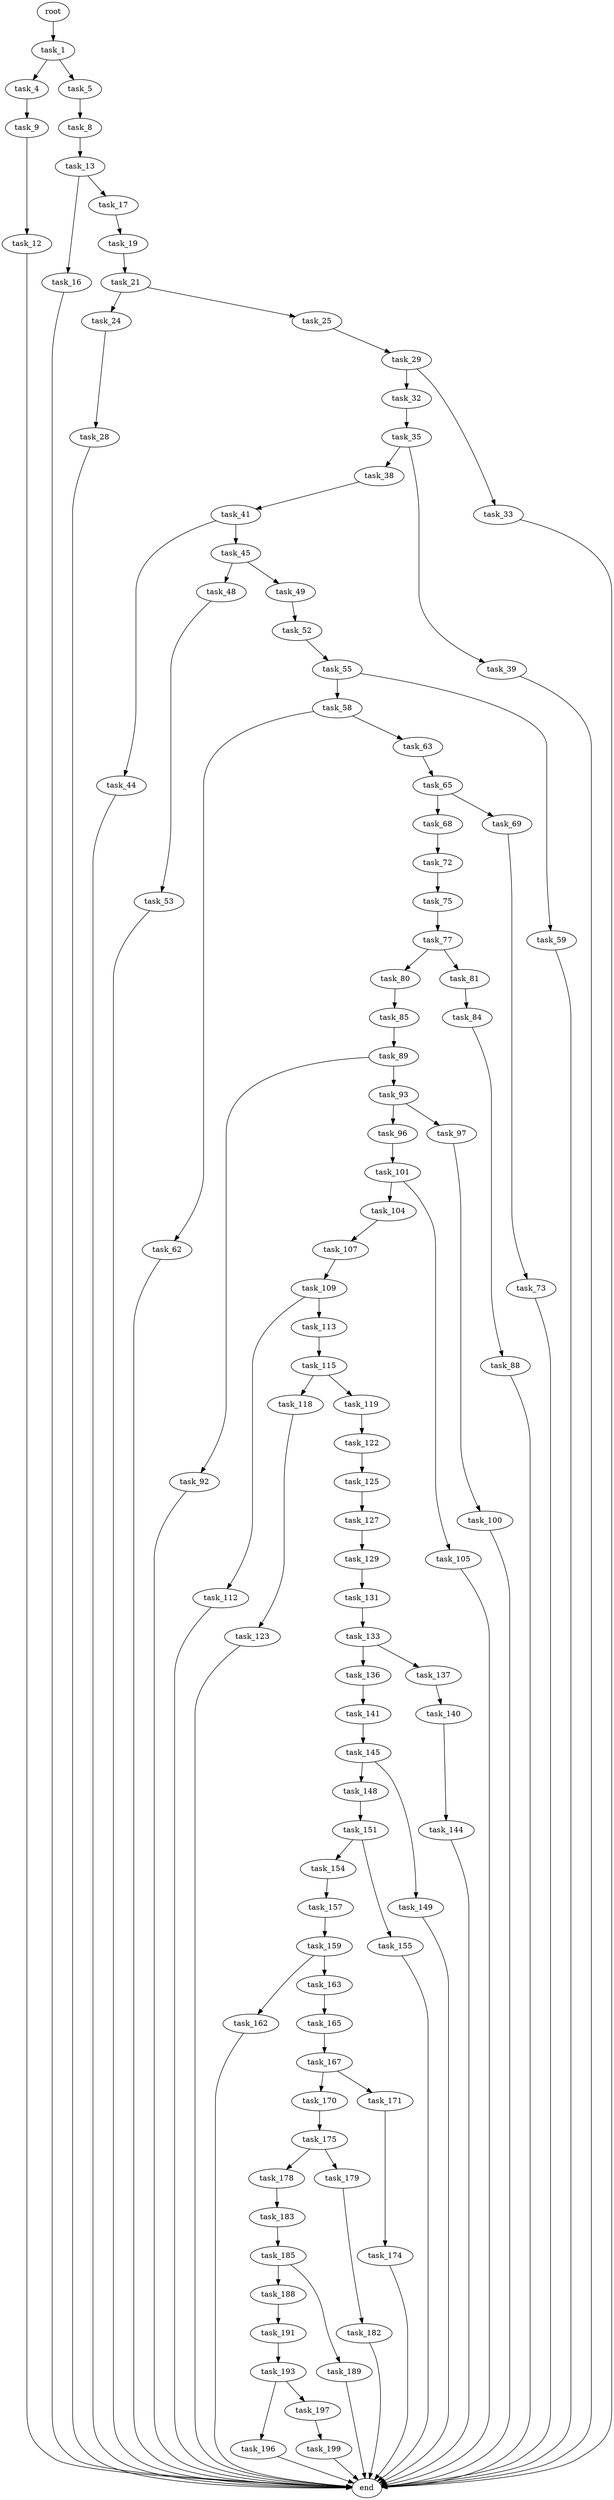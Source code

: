 digraph G {
  root [size="0.000000"];
  task_1 [size="677619718012.000000"];
  task_4 [size="368293445632.000000"];
  task_5 [size="85495226906.000000"];
  task_9 [size="4098382079.000000"];
  task_8 [size="872855963091.000000"];
  task_13 [size="417896577177.000000"];
  task_12 [size="2065617077.000000"];
  end [size="0.000000"];
  task_16 [size="2625820726.000000"];
  task_17 [size="368293445632.000000"];
  task_19 [size="231928233984.000000"];
  task_21 [size="18479199951.000000"];
  task_24 [size="549755813888.000000"];
  task_25 [size="782757789696.000000"];
  task_28 [size="7826308138.000000"];
  task_29 [size="134217728000.000000"];
  task_32 [size="68719476736.000000"];
  task_33 [size="11861570876.000000"];
  task_35 [size="606561678947.000000"];
  task_38 [size="231928233984.000000"];
  task_39 [size="1424444551.000000"];
  task_41 [size="1258011859836.000000"];
  task_44 [size="18935606414.000000"];
  task_45 [size="209267354533.000000"];
  task_48 [size="779683292730.000000"];
  task_49 [size="9210278364.000000"];
  task_53 [size="12619399528.000000"];
  task_52 [size="231928233984.000000"];
  task_55 [size="105622681560.000000"];
  task_58 [size="782757789696.000000"];
  task_59 [size="549755813888.000000"];
  task_62 [size="26319054625.000000"];
  task_63 [size="68719476736.000000"];
  task_65 [size="344779173498.000000"];
  task_68 [size="82970621908.000000"];
  task_69 [size="68719476736.000000"];
  task_72 [size="68719476736.000000"];
  task_73 [size="1073741824000.000000"];
  task_75 [size="8589934592.000000"];
  task_77 [size="134217728000.000000"];
  task_80 [size="100147551534.000000"];
  task_81 [size="28991029248.000000"];
  task_85 [size="4479377704.000000"];
  task_84 [size="231928233984.000000"];
  task_88 [size="102528477096.000000"];
  task_89 [size="748992411544.000000"];
  task_92 [size="7030287710.000000"];
  task_93 [size="782757789696.000000"];
  task_96 [size="741359448739.000000"];
  task_97 [size="404759546423.000000"];
  task_101 [size="13861574286.000000"];
  task_100 [size="54503091723.000000"];
  task_104 [size="28991029248.000000"];
  task_105 [size="1073741824000.000000"];
  task_107 [size="32181175301.000000"];
  task_109 [size="2579325274.000000"];
  task_112 [size="46356067186.000000"];
  task_113 [size="25876943232.000000"];
  task_115 [size="231928233984.000000"];
  task_118 [size="231928233984.000000"];
  task_119 [size="68719476736.000000"];
  task_123 [size="434771683046.000000"];
  task_122 [size="737268653888.000000"];
  task_125 [size="909930520383.000000"];
  task_127 [size="8589934592.000000"];
  task_129 [size="947793843550.000000"];
  task_131 [size="8589934592.000000"];
  task_133 [size="28973945800.000000"];
  task_136 [size="135184599025.000000"];
  task_137 [size="549755813888.000000"];
  task_141 [size="116708312892.000000"];
  task_140 [size="6620095928.000000"];
  task_144 [size="216978569022.000000"];
  task_145 [size="10813244059.000000"];
  task_148 [size="47891749944.000000"];
  task_149 [size="231928233984.000000"];
  task_151 [size="181904724294.000000"];
  task_154 [size="368293445632.000000"];
  task_155 [size="28991029248.000000"];
  task_157 [size="368293445632.000000"];
  task_159 [size="210557277598.000000"];
  task_162 [size="1073741824000.000000"];
  task_163 [size="416074196544.000000"];
  task_165 [size="139466791404.000000"];
  task_167 [size="2158270463.000000"];
  task_170 [size="4551142650.000000"];
  task_171 [size="1025006347562.000000"];
  task_175 [size="180765914052.000000"];
  task_174 [size="11309961460.000000"];
  task_178 [size="106749036348.000000"];
  task_179 [size="324336973856.000000"];
  task_183 [size="8589934592.000000"];
  task_182 [size="406426457156.000000"];
  task_185 [size="231928233984.000000"];
  task_188 [size="3010810570.000000"];
  task_189 [size="7877754736.000000"];
  task_191 [size="549755813888.000000"];
  task_193 [size="231928233984.000000"];
  task_196 [size="6693608591.000000"];
  task_197 [size="821101547552.000000"];
  task_199 [size="195783921200.000000"];

  root -> task_1 [size="1.000000"];
  task_1 -> task_4 [size="838860800.000000"];
  task_1 -> task_5 [size="838860800.000000"];
  task_4 -> task_9 [size="411041792.000000"];
  task_5 -> task_8 [size="75497472.000000"];
  task_9 -> task_12 [size="75497472.000000"];
  task_8 -> task_13 [size="838860800.000000"];
  task_13 -> task_16 [size="301989888.000000"];
  task_13 -> task_17 [size="301989888.000000"];
  task_12 -> end [size="1.000000"];
  task_16 -> end [size="1.000000"];
  task_17 -> task_19 [size="411041792.000000"];
  task_19 -> task_21 [size="301989888.000000"];
  task_21 -> task_24 [size="679477248.000000"];
  task_21 -> task_25 [size="679477248.000000"];
  task_24 -> task_28 [size="536870912.000000"];
  task_25 -> task_29 [size="679477248.000000"];
  task_28 -> end [size="1.000000"];
  task_29 -> task_32 [size="209715200.000000"];
  task_29 -> task_33 [size="209715200.000000"];
  task_32 -> task_35 [size="134217728.000000"];
  task_33 -> end [size="1.000000"];
  task_35 -> task_38 [size="411041792.000000"];
  task_35 -> task_39 [size="411041792.000000"];
  task_38 -> task_41 [size="301989888.000000"];
  task_39 -> end [size="1.000000"];
  task_41 -> task_44 [size="838860800.000000"];
  task_41 -> task_45 [size="838860800.000000"];
  task_44 -> end [size="1.000000"];
  task_45 -> task_48 [size="209715200.000000"];
  task_45 -> task_49 [size="209715200.000000"];
  task_48 -> task_53 [size="838860800.000000"];
  task_49 -> task_52 [size="301989888.000000"];
  task_53 -> end [size="1.000000"];
  task_52 -> task_55 [size="301989888.000000"];
  task_55 -> task_58 [size="411041792.000000"];
  task_55 -> task_59 [size="411041792.000000"];
  task_58 -> task_62 [size="679477248.000000"];
  task_58 -> task_63 [size="679477248.000000"];
  task_59 -> end [size="1.000000"];
  task_62 -> end [size="1.000000"];
  task_63 -> task_65 [size="134217728.000000"];
  task_65 -> task_68 [size="411041792.000000"];
  task_65 -> task_69 [size="411041792.000000"];
  task_68 -> task_72 [size="209715200.000000"];
  task_69 -> task_73 [size="134217728.000000"];
  task_72 -> task_75 [size="134217728.000000"];
  task_73 -> end [size="1.000000"];
  task_75 -> task_77 [size="33554432.000000"];
  task_77 -> task_80 [size="209715200.000000"];
  task_77 -> task_81 [size="209715200.000000"];
  task_80 -> task_85 [size="75497472.000000"];
  task_81 -> task_84 [size="75497472.000000"];
  task_85 -> task_89 [size="536870912.000000"];
  task_84 -> task_88 [size="301989888.000000"];
  task_88 -> end [size="1.000000"];
  task_89 -> task_92 [size="536870912.000000"];
  task_89 -> task_93 [size="536870912.000000"];
  task_92 -> end [size="1.000000"];
  task_93 -> task_96 [size="679477248.000000"];
  task_93 -> task_97 [size="679477248.000000"];
  task_96 -> task_101 [size="838860800.000000"];
  task_97 -> task_100 [size="411041792.000000"];
  task_101 -> task_104 [size="301989888.000000"];
  task_101 -> task_105 [size="301989888.000000"];
  task_100 -> end [size="1.000000"];
  task_104 -> task_107 [size="75497472.000000"];
  task_105 -> end [size="1.000000"];
  task_107 -> task_109 [size="33554432.000000"];
  task_109 -> task_112 [size="75497472.000000"];
  task_109 -> task_113 [size="75497472.000000"];
  task_112 -> end [size="1.000000"];
  task_113 -> task_115 [size="33554432.000000"];
  task_115 -> task_118 [size="301989888.000000"];
  task_115 -> task_119 [size="301989888.000000"];
  task_118 -> task_123 [size="301989888.000000"];
  task_119 -> task_122 [size="134217728.000000"];
  task_123 -> end [size="1.000000"];
  task_122 -> task_125 [size="838860800.000000"];
  task_125 -> task_127 [size="679477248.000000"];
  task_127 -> task_129 [size="33554432.000000"];
  task_129 -> task_131 [size="838860800.000000"];
  task_131 -> task_133 [size="33554432.000000"];
  task_133 -> task_136 [size="679477248.000000"];
  task_133 -> task_137 [size="679477248.000000"];
  task_136 -> task_141 [size="209715200.000000"];
  task_137 -> task_140 [size="536870912.000000"];
  task_141 -> task_145 [size="134217728.000000"];
  task_140 -> task_144 [size="134217728.000000"];
  task_144 -> end [size="1.000000"];
  task_145 -> task_148 [size="411041792.000000"];
  task_145 -> task_149 [size="411041792.000000"];
  task_148 -> task_151 [size="134217728.000000"];
  task_149 -> end [size="1.000000"];
  task_151 -> task_154 [size="411041792.000000"];
  task_151 -> task_155 [size="411041792.000000"];
  task_154 -> task_157 [size="411041792.000000"];
  task_155 -> end [size="1.000000"];
  task_157 -> task_159 [size="411041792.000000"];
  task_159 -> task_162 [size="209715200.000000"];
  task_159 -> task_163 [size="209715200.000000"];
  task_162 -> end [size="1.000000"];
  task_163 -> task_165 [size="411041792.000000"];
  task_165 -> task_167 [size="134217728.000000"];
  task_167 -> task_170 [size="75497472.000000"];
  task_167 -> task_171 [size="75497472.000000"];
  task_170 -> task_175 [size="134217728.000000"];
  task_171 -> task_174 [size="838860800.000000"];
  task_175 -> task_178 [size="134217728.000000"];
  task_175 -> task_179 [size="134217728.000000"];
  task_174 -> end [size="1.000000"];
  task_178 -> task_183 [size="134217728.000000"];
  task_179 -> task_182 [size="411041792.000000"];
  task_183 -> task_185 [size="33554432.000000"];
  task_182 -> end [size="1.000000"];
  task_185 -> task_188 [size="301989888.000000"];
  task_185 -> task_189 [size="301989888.000000"];
  task_188 -> task_191 [size="134217728.000000"];
  task_189 -> end [size="1.000000"];
  task_191 -> task_193 [size="536870912.000000"];
  task_193 -> task_196 [size="301989888.000000"];
  task_193 -> task_197 [size="301989888.000000"];
  task_196 -> end [size="1.000000"];
  task_197 -> task_199 [size="536870912.000000"];
  task_199 -> end [size="1.000000"];
}
